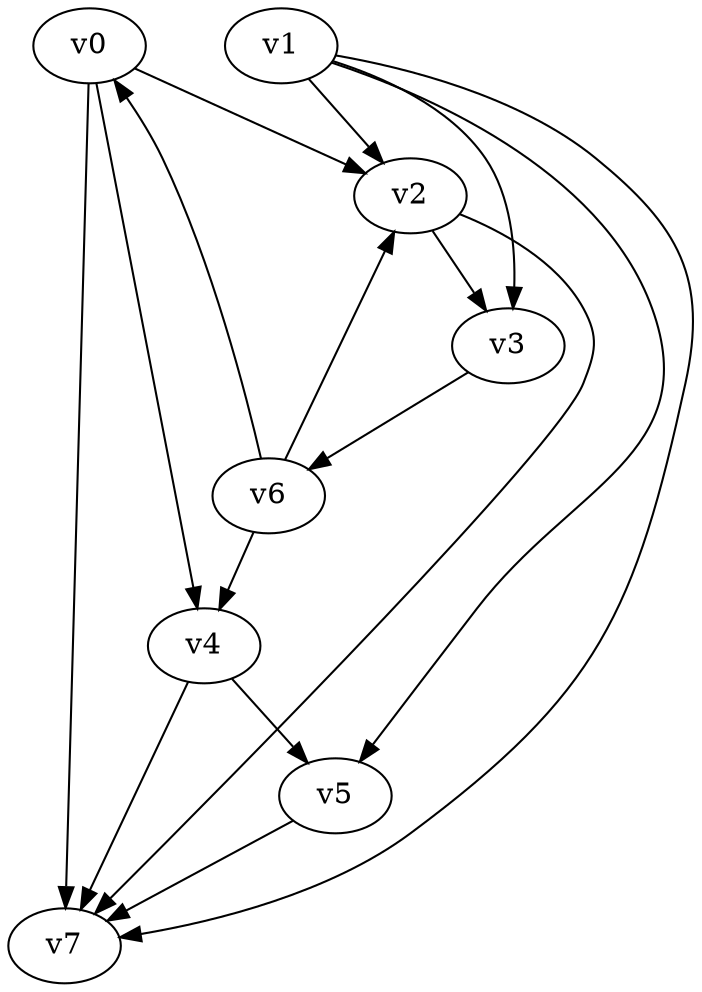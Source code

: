 digraph WG {
v4 -> v5[weight="0.35"]
v4 -> v7[weight="0.37"]
v5 -> v7[weight="0.28"]
v0 -> v7[weight="0.16"]
v1 -> v5[weight="0.32"]
v0 -> v4[weight="0.38"]
v2 -> v3[weight="0.17"]
v1 -> v7[weight="0.19"]
v0 -> v2[weight="0.26"]
v1 -> v2[weight="0.36"]
v1 -> v3[weight="0.29"]
v2 -> v7[weight="0.34"]
v6 -> v2[weight="0.40"]
v3 -> v6[weight="0.52"]
v6 -> v0[weight="0.58"]
v6 -> v4[weight="0.93"]
}
